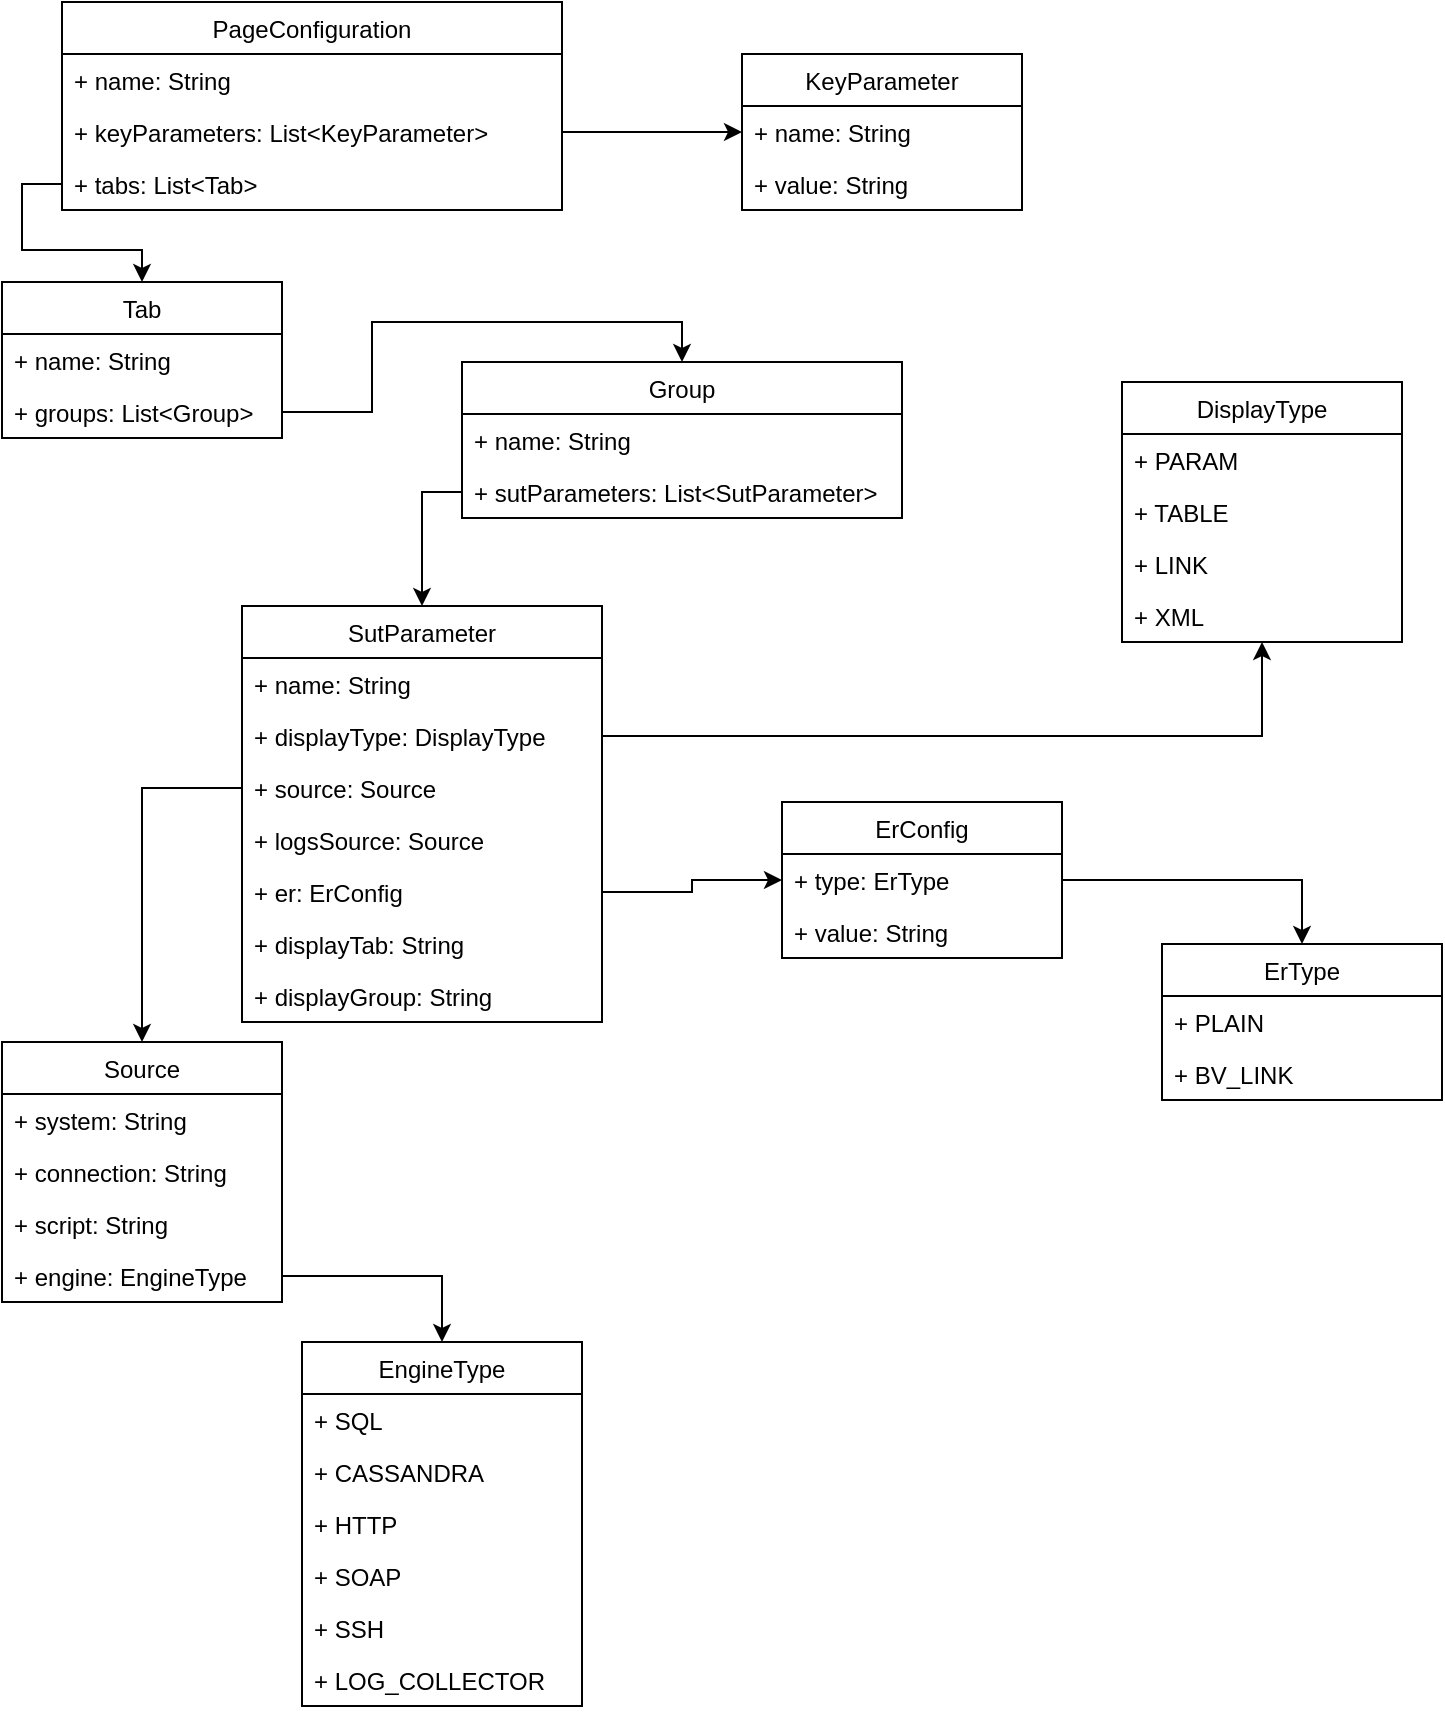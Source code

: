 <mxfile version="13.4.9" type="device"><diagram id="phBdEbreEjEJMMFXtHYd" name="UC1"><mxGraphModel dx="1422" dy="762" grid="1" gridSize="10" guides="1" tooltips="1" connect="1" arrows="1" fold="1" page="1" pageScale="1" pageWidth="850" pageHeight="1100" math="0" shadow="0"><root><mxCell id="0"/><mxCell id="1" parent="0"/><mxCell id="9JfieWNbDOq6OK3nMOpD-40" style="edgeStyle=orthogonalEdgeStyle;rounded=0;orthogonalLoop=1;jettySize=auto;html=1;exitX=1;exitY=0.5;exitDx=0;exitDy=0;" parent="1" source="9JfieWNbDOq6OK3nMOpD-12" target="9JfieWNbDOq6OK3nMOpD-22" edge="1"><mxGeometry relative="1" as="geometry"/></mxCell><mxCell id="9JfieWNbDOq6OK3nMOpD-53" style="edgeStyle=orthogonalEdgeStyle;rounded=0;orthogonalLoop=1;jettySize=auto;html=1;exitX=1;exitY=0.5;exitDx=0;exitDy=0;entryX=0.5;entryY=0;entryDx=0;entryDy=0;" parent="1" source="9JfieWNbDOq6OK3nMOpD-36" target="9JfieWNbDOq6OK3nMOpD-46" edge="1"><mxGeometry relative="1" as="geometry"/></mxCell><mxCell id="gCVUG650o2jXvS9y6orm-5" style="edgeStyle=orthogonalEdgeStyle;rounded=0;orthogonalLoop=1;jettySize=auto;html=1;exitX=1;exitY=0.5;exitDx=0;exitDy=0;entryX=0.5;entryY=0;entryDx=0;entryDy=0;" parent="1" source="9JfieWNbDOq6OK3nMOpD-27" target="gCVUG650o2jXvS9y6orm-2" edge="1"><mxGeometry relative="1" as="geometry"/></mxCell><mxCell id="9JfieWNbDOq6OK3nMOpD-22" value="KeyParameter" style="swimlane;fontStyle=0;childLayout=stackLayout;horizontal=1;startSize=26;fillColor=none;horizontalStack=0;resizeParent=1;resizeParentMax=0;resizeLast=0;collapsible=1;marginBottom=0;" parent="1" vertex="1"><mxGeometry x="390" y="66" width="140" height="78" as="geometry"/></mxCell><mxCell id="9JfieWNbDOq6OK3nMOpD-23" value="+ name: String" style="text;strokeColor=none;fillColor=none;align=left;verticalAlign=top;spacingLeft=4;spacingRight=4;overflow=hidden;rotatable=0;points=[[0,0.5],[1,0.5]];portConstraint=eastwest;" parent="9JfieWNbDOq6OK3nMOpD-22" vertex="1"><mxGeometry y="26" width="140" height="26" as="geometry"/></mxCell><mxCell id="8O_JR4bBtdh_5UOPrXl3-3" value="+ value: String" style="text;strokeColor=none;fillColor=none;align=left;verticalAlign=top;spacingLeft=4;spacingRight=4;overflow=hidden;rotatable=0;points=[[0,0.5],[1,0.5]];portConstraint=eastwest;" vertex="1" parent="9JfieWNbDOq6OK3nMOpD-22"><mxGeometry y="52" width="140" height="26" as="geometry"/></mxCell><mxCell id="8O_JR4bBtdh_5UOPrXl3-13" style="edgeStyle=orthogonalEdgeStyle;rounded=0;orthogonalLoop=1;jettySize=auto;html=1;exitX=1;exitY=0.5;exitDx=0;exitDy=0;entryX=0.5;entryY=1;entryDx=0;entryDy=0;" edge="1" parent="1" source="9JfieWNbDOq6OK3nMOpD-19" target="9JfieWNbDOq6OK3nMOpD-41"><mxGeometry relative="1" as="geometry"/></mxCell><mxCell id="8O_JR4bBtdh_5UOPrXl3-14" style="edgeStyle=orthogonalEdgeStyle;rounded=0;orthogonalLoop=1;jettySize=auto;html=1;exitX=1;exitY=0.5;exitDx=0;exitDy=0;entryX=0;entryY=0.5;entryDx=0;entryDy=0;" edge="1" parent="1" source="9JfieWNbDOq6OK3nMOpD-35" target="9JfieWNbDOq6OK3nMOpD-27"><mxGeometry relative="1" as="geometry"/></mxCell><mxCell id="8O_JR4bBtdh_5UOPrXl3-15" style="edgeStyle=orthogonalEdgeStyle;rounded=0;orthogonalLoop=1;jettySize=auto;html=1;exitX=0;exitY=0.5;exitDx=0;exitDy=0;" edge="1" parent="1" source="9JfieWNbDOq6OK3nMOpD-20" target="9JfieWNbDOq6OK3nMOpD-30"><mxGeometry relative="1" as="geometry"/></mxCell><mxCell id="9JfieWNbDOq6OK3nMOpD-10" value="PageConfiguration" style="swimlane;fontStyle=0;childLayout=stackLayout;horizontal=1;startSize=26;fillColor=none;horizontalStack=0;resizeParent=1;resizeParentMax=0;resizeLast=0;collapsible=1;marginBottom=0;" parent="1" vertex="1"><mxGeometry x="50" y="40" width="250" height="104" as="geometry"/></mxCell><mxCell id="9JfieWNbDOq6OK3nMOpD-11" value="+ name: String" style="text;strokeColor=none;fillColor=none;align=left;verticalAlign=top;spacingLeft=4;spacingRight=4;overflow=hidden;rotatable=0;points=[[0,0.5],[1,0.5]];portConstraint=eastwest;" parent="9JfieWNbDOq6OK3nMOpD-10" vertex="1"><mxGeometry y="26" width="250" height="26" as="geometry"/></mxCell><mxCell id="9JfieWNbDOq6OK3nMOpD-12" value="+ keyParameters: List&lt;KeyParameter&gt;" style="text;strokeColor=none;fillColor=none;align=left;verticalAlign=top;spacingLeft=4;spacingRight=4;overflow=hidden;rotatable=0;points=[[0,0.5],[1,0.5]];portConstraint=eastwest;" parent="9JfieWNbDOq6OK3nMOpD-10" vertex="1"><mxGeometry y="52" width="250" height="26" as="geometry"/></mxCell><mxCell id="9JfieWNbDOq6OK3nMOpD-13" value="+ tabs: List&lt;Tab&gt;" style="text;strokeColor=none;fillColor=none;align=left;verticalAlign=top;spacingLeft=4;spacingRight=4;overflow=hidden;rotatable=0;points=[[0,0.5],[1,0.5]];portConstraint=eastwest;" parent="9JfieWNbDOq6OK3nMOpD-10" vertex="1"><mxGeometry y="78" width="250" height="26" as="geometry"/></mxCell><mxCell id="8O_JR4bBtdh_5UOPrXl3-24" style="edgeStyle=orthogonalEdgeStyle;rounded=0;orthogonalLoop=1;jettySize=auto;html=1;exitX=0;exitY=0.5;exitDx=0;exitDy=0;" edge="1" parent="1" source="9JfieWNbDOq6OK3nMOpD-13" target="8O_JR4bBtdh_5UOPrXl3-17"><mxGeometry relative="1" as="geometry"/></mxCell><mxCell id="8O_JR4bBtdh_5UOPrXl3-17" value="Tab" style="swimlane;fontStyle=0;childLayout=stackLayout;horizontal=1;startSize=26;fillColor=none;horizontalStack=0;resizeParent=1;resizeParentMax=0;resizeLast=0;collapsible=1;marginBottom=0;" vertex="1" parent="1"><mxGeometry x="20" y="180" width="140" height="78" as="geometry"/></mxCell><mxCell id="8O_JR4bBtdh_5UOPrXl3-18" value="+ name: String" style="text;strokeColor=none;fillColor=none;align=left;verticalAlign=top;spacingLeft=4;spacingRight=4;overflow=hidden;rotatable=0;points=[[0,0.5],[1,0.5]];portConstraint=eastwest;" vertex="1" parent="8O_JR4bBtdh_5UOPrXl3-17"><mxGeometry y="26" width="140" height="26" as="geometry"/></mxCell><mxCell id="8O_JR4bBtdh_5UOPrXl3-19" value="+ groups: List&lt;Group&gt;" style="text;strokeColor=none;fillColor=none;align=left;verticalAlign=top;spacingLeft=4;spacingRight=4;overflow=hidden;rotatable=0;points=[[0,0.5],[1,0.5]];portConstraint=eastwest;" vertex="1" parent="8O_JR4bBtdh_5UOPrXl3-17"><mxGeometry y="52" width="140" height="26" as="geometry"/></mxCell><mxCell id="8O_JR4bBtdh_5UOPrXl3-25" style="edgeStyle=orthogonalEdgeStyle;rounded=0;orthogonalLoop=1;jettySize=auto;html=1;exitX=1;exitY=0.5;exitDx=0;exitDy=0;entryX=0.5;entryY=0;entryDx=0;entryDy=0;" edge="1" parent="1" source="8O_JR4bBtdh_5UOPrXl3-19" target="8O_JR4bBtdh_5UOPrXl3-21"><mxGeometry relative="1" as="geometry"/></mxCell><mxCell id="8O_JR4bBtdh_5UOPrXl3-21" value="Group" style="swimlane;fontStyle=0;childLayout=stackLayout;horizontal=1;startSize=26;fillColor=none;horizontalStack=0;resizeParent=1;resizeParentMax=0;resizeLast=0;collapsible=1;marginBottom=0;" vertex="1" parent="1"><mxGeometry x="250" y="220" width="220" height="78" as="geometry"/></mxCell><mxCell id="8O_JR4bBtdh_5UOPrXl3-22" value="+ name: String" style="text;strokeColor=none;fillColor=none;align=left;verticalAlign=top;spacingLeft=4;spacingRight=4;overflow=hidden;rotatable=0;points=[[0,0.5],[1,0.5]];portConstraint=eastwest;" vertex="1" parent="8O_JR4bBtdh_5UOPrXl3-21"><mxGeometry y="26" width="220" height="26" as="geometry"/></mxCell><mxCell id="8O_JR4bBtdh_5UOPrXl3-23" value="+ sutParameters: List&lt;SutParameter&gt;" style="text;strokeColor=none;fillColor=none;align=left;verticalAlign=top;spacingLeft=4;spacingRight=4;overflow=hidden;rotatable=0;points=[[0,0.5],[1,0.5]];portConstraint=eastwest;" vertex="1" parent="8O_JR4bBtdh_5UOPrXl3-21"><mxGeometry y="52" width="220" height="26" as="geometry"/></mxCell><mxCell id="9JfieWNbDOq6OK3nMOpD-18" value="SutParameter" style="swimlane;fontStyle=0;childLayout=stackLayout;horizontal=1;startSize=26;fillColor=none;horizontalStack=0;resizeParent=1;resizeParentMax=0;resizeLast=0;collapsible=1;marginBottom=0;" parent="1" vertex="1"><mxGeometry x="140" y="342" width="180" height="208" as="geometry"/></mxCell><mxCell id="8O_JR4bBtdh_5UOPrXl3-16" value="+ name: String" style="text;strokeColor=none;fillColor=none;align=left;verticalAlign=top;spacingLeft=4;spacingRight=4;overflow=hidden;rotatable=0;points=[[0,0.5],[1,0.5]];portConstraint=eastwest;" vertex="1" parent="9JfieWNbDOq6OK3nMOpD-18"><mxGeometry y="26" width="180" height="26" as="geometry"/></mxCell><mxCell id="9JfieWNbDOq6OK3nMOpD-19" value="+ displayType: DisplayType" style="text;strokeColor=none;fillColor=none;align=left;verticalAlign=top;spacingLeft=4;spacingRight=4;overflow=hidden;rotatable=0;points=[[0,0.5],[1,0.5]];portConstraint=eastwest;" parent="9JfieWNbDOq6OK3nMOpD-18" vertex="1"><mxGeometry y="52" width="180" height="26" as="geometry"/></mxCell><mxCell id="9JfieWNbDOq6OK3nMOpD-20" value="+ source: Source" style="text;strokeColor=none;fillColor=none;align=left;verticalAlign=top;spacingLeft=4;spacingRight=4;overflow=hidden;rotatable=0;points=[[0,0.5],[1,0.5]];portConstraint=eastwest;" parent="9JfieWNbDOq6OK3nMOpD-18" vertex="1"><mxGeometry y="78" width="180" height="26" as="geometry"/></mxCell><mxCell id="9JfieWNbDOq6OK3nMOpD-21" value="+ logsSource: Source" style="text;strokeColor=none;fillColor=none;align=left;verticalAlign=top;spacingLeft=4;spacingRight=4;overflow=hidden;rotatable=0;points=[[0,0.5],[1,0.5]];portConstraint=eastwest;" parent="9JfieWNbDOq6OK3nMOpD-18" vertex="1"><mxGeometry y="104" width="180" height="26" as="geometry"/></mxCell><mxCell id="9JfieWNbDOq6OK3nMOpD-35" value="+ er: ErConfig" style="text;strokeColor=none;fillColor=none;align=left;verticalAlign=top;spacingLeft=4;spacingRight=4;overflow=hidden;rotatable=0;points=[[0,0.5],[1,0.5]];portConstraint=eastwest;" parent="9JfieWNbDOq6OK3nMOpD-18" vertex="1"><mxGeometry y="130" width="180" height="26" as="geometry"/></mxCell><mxCell id="8O_JR4bBtdh_5UOPrXl3-4" value="+ displayTab: String" style="text;strokeColor=none;fillColor=none;align=left;verticalAlign=top;spacingLeft=4;spacingRight=4;overflow=hidden;rotatable=0;points=[[0,0.5],[1,0.5]];portConstraint=eastwest;" vertex="1" parent="9JfieWNbDOq6OK3nMOpD-18"><mxGeometry y="156" width="180" height="26" as="geometry"/></mxCell><mxCell id="8O_JR4bBtdh_5UOPrXl3-11" value="+ displayGroup: String" style="text;strokeColor=none;fillColor=none;align=left;verticalAlign=top;spacingLeft=4;spacingRight=4;overflow=hidden;rotatable=0;points=[[0,0.5],[1,0.5]];portConstraint=eastwest;" vertex="1" parent="9JfieWNbDOq6OK3nMOpD-18"><mxGeometry y="182" width="180" height="26" as="geometry"/></mxCell><mxCell id="8O_JR4bBtdh_5UOPrXl3-26" style="edgeStyle=orthogonalEdgeStyle;rounded=0;orthogonalLoop=1;jettySize=auto;html=1;exitX=0;exitY=0.5;exitDx=0;exitDy=0;entryX=0.5;entryY=0;entryDx=0;entryDy=0;" edge="1" parent="1" source="8O_JR4bBtdh_5UOPrXl3-23" target="9JfieWNbDOq6OK3nMOpD-18"><mxGeometry relative="1" as="geometry"/></mxCell><mxCell id="9JfieWNbDOq6OK3nMOpD-30" value="Source" style="swimlane;fontStyle=0;childLayout=stackLayout;horizontal=1;startSize=26;fillColor=none;horizontalStack=0;resizeParent=1;resizeParentMax=0;resizeLast=0;collapsible=1;marginBottom=0;" parent="1" vertex="1"><mxGeometry x="20" y="560" width="140" height="130" as="geometry"/></mxCell><mxCell id="9JfieWNbDOq6OK3nMOpD-31" value="+ system: String" style="text;strokeColor=none;fillColor=none;align=left;verticalAlign=top;spacingLeft=4;spacingRight=4;overflow=hidden;rotatable=0;points=[[0,0.5],[1,0.5]];portConstraint=eastwest;" parent="9JfieWNbDOq6OK3nMOpD-30" vertex="1"><mxGeometry y="26" width="140" height="26" as="geometry"/></mxCell><mxCell id="9JfieWNbDOq6OK3nMOpD-32" value="+ connection: String" style="text;strokeColor=none;fillColor=none;align=left;verticalAlign=top;spacingLeft=4;spacingRight=4;overflow=hidden;rotatable=0;points=[[0,0.5],[1,0.5]];portConstraint=eastwest;" parent="9JfieWNbDOq6OK3nMOpD-30" vertex="1"><mxGeometry y="52" width="140" height="26" as="geometry"/></mxCell><mxCell id="9JfieWNbDOq6OK3nMOpD-33" value="+ script: String" style="text;strokeColor=none;fillColor=none;align=left;verticalAlign=top;spacingLeft=4;spacingRight=4;overflow=hidden;rotatable=0;points=[[0,0.5],[1,0.5]];portConstraint=eastwest;" parent="9JfieWNbDOq6OK3nMOpD-30" vertex="1"><mxGeometry y="78" width="140" height="26" as="geometry"/></mxCell><mxCell id="9JfieWNbDOq6OK3nMOpD-36" value="+ engine: EngineType" style="text;strokeColor=none;fillColor=none;align=left;verticalAlign=top;spacingLeft=4;spacingRight=4;overflow=hidden;rotatable=0;points=[[0,0.5],[1,0.5]];portConstraint=eastwest;" parent="9JfieWNbDOq6OK3nMOpD-30" vertex="1"><mxGeometry y="104" width="140" height="26" as="geometry"/></mxCell><mxCell id="9JfieWNbDOq6OK3nMOpD-46" value="EngineType" style="swimlane;fontStyle=0;childLayout=stackLayout;horizontal=1;startSize=26;fillColor=none;horizontalStack=0;resizeParent=1;resizeParentMax=0;resizeLast=0;collapsible=1;marginBottom=0;" parent="1" vertex="1"><mxGeometry x="170" y="710" width="140" height="182" as="geometry"/></mxCell><mxCell id="9JfieWNbDOq6OK3nMOpD-47" value="+ SQL" style="text;strokeColor=none;fillColor=none;align=left;verticalAlign=top;spacingLeft=4;spacingRight=4;overflow=hidden;rotatable=0;points=[[0,0.5],[1,0.5]];portConstraint=eastwest;" parent="9JfieWNbDOq6OK3nMOpD-46" vertex="1"><mxGeometry y="26" width="140" height="26" as="geometry"/></mxCell><mxCell id="9JfieWNbDOq6OK3nMOpD-48" value="+ CASSANDRA" style="text;strokeColor=none;fillColor=none;align=left;verticalAlign=top;spacingLeft=4;spacingRight=4;overflow=hidden;rotatable=0;points=[[0,0.5],[1,0.5]];portConstraint=eastwest;" parent="9JfieWNbDOq6OK3nMOpD-46" vertex="1"><mxGeometry y="52" width="140" height="26" as="geometry"/></mxCell><mxCell id="9JfieWNbDOq6OK3nMOpD-49" value="+ HTTP" style="text;strokeColor=none;fillColor=none;align=left;verticalAlign=top;spacingLeft=4;spacingRight=4;overflow=hidden;rotatable=0;points=[[0,0.5],[1,0.5]];portConstraint=eastwest;" parent="9JfieWNbDOq6OK3nMOpD-46" vertex="1"><mxGeometry y="78" width="140" height="26" as="geometry"/></mxCell><mxCell id="9JfieWNbDOq6OK3nMOpD-50" value="+ SOAP" style="text;strokeColor=none;fillColor=none;align=left;verticalAlign=top;spacingLeft=4;spacingRight=4;overflow=hidden;rotatable=0;points=[[0,0.5],[1,0.5]];portConstraint=eastwest;" parent="9JfieWNbDOq6OK3nMOpD-46" vertex="1"><mxGeometry y="104" width="140" height="26" as="geometry"/></mxCell><mxCell id="9JfieWNbDOq6OK3nMOpD-51" value="+ SSH" style="text;strokeColor=none;fillColor=none;align=left;verticalAlign=top;spacingLeft=4;spacingRight=4;overflow=hidden;rotatable=0;points=[[0,0.5],[1,0.5]];portConstraint=eastwest;" parent="9JfieWNbDOq6OK3nMOpD-46" vertex="1"><mxGeometry y="130" width="140" height="26" as="geometry"/></mxCell><mxCell id="gCVUG650o2jXvS9y6orm-1" value="+ LOG_COLLECTOR" style="text;strokeColor=none;fillColor=none;align=left;verticalAlign=top;spacingLeft=4;spacingRight=4;overflow=hidden;rotatable=0;points=[[0,0.5],[1,0.5]];portConstraint=eastwest;" parent="9JfieWNbDOq6OK3nMOpD-46" vertex="1"><mxGeometry y="156" width="140" height="26" as="geometry"/></mxCell><mxCell id="9JfieWNbDOq6OK3nMOpD-41" value="DisplayType" style="swimlane;fontStyle=0;childLayout=stackLayout;horizontal=1;startSize=26;fillColor=none;horizontalStack=0;resizeParent=1;resizeParentMax=0;resizeLast=0;collapsible=1;marginBottom=0;" parent="1" vertex="1"><mxGeometry x="580" y="230" width="140" height="130" as="geometry"/></mxCell><mxCell id="9JfieWNbDOq6OK3nMOpD-42" value="+ PARAM" style="text;strokeColor=none;fillColor=none;align=left;verticalAlign=top;spacingLeft=4;spacingRight=4;overflow=hidden;rotatable=0;points=[[0,0.5],[1,0.5]];portConstraint=eastwest;" parent="9JfieWNbDOq6OK3nMOpD-41" vertex="1"><mxGeometry y="26" width="140" height="26" as="geometry"/></mxCell><mxCell id="9JfieWNbDOq6OK3nMOpD-43" value="+ TABLE" style="text;strokeColor=none;fillColor=none;align=left;verticalAlign=top;spacingLeft=4;spacingRight=4;overflow=hidden;rotatable=0;points=[[0,0.5],[1,0.5]];portConstraint=eastwest;" parent="9JfieWNbDOq6OK3nMOpD-41" vertex="1"><mxGeometry y="52" width="140" height="26" as="geometry"/></mxCell><mxCell id="9JfieWNbDOq6OK3nMOpD-44" value="+ LINK" style="text;strokeColor=none;fillColor=none;align=left;verticalAlign=top;spacingLeft=4;spacingRight=4;overflow=hidden;rotatable=0;points=[[0,0.5],[1,0.5]];portConstraint=eastwest;" parent="9JfieWNbDOq6OK3nMOpD-41" vertex="1"><mxGeometry y="78" width="140" height="26" as="geometry"/></mxCell><mxCell id="9JfieWNbDOq6OK3nMOpD-45" value="+ XML" style="text;strokeColor=none;fillColor=none;align=left;verticalAlign=top;spacingLeft=4;spacingRight=4;overflow=hidden;rotatable=0;points=[[0,0.5],[1,0.5]];portConstraint=eastwest;" parent="9JfieWNbDOq6OK3nMOpD-41" vertex="1"><mxGeometry y="104" width="140" height="26" as="geometry"/></mxCell><mxCell id="9JfieWNbDOq6OK3nMOpD-26" value="ErConfig" style="swimlane;fontStyle=0;childLayout=stackLayout;horizontal=1;startSize=26;fillColor=none;horizontalStack=0;resizeParent=1;resizeParentMax=0;resizeLast=0;collapsible=1;marginBottom=0;" parent="1" vertex="1"><mxGeometry x="410" y="440" width="140" height="78" as="geometry"/></mxCell><mxCell id="9JfieWNbDOq6OK3nMOpD-27" value="+ type: ErType" style="text;strokeColor=none;fillColor=none;align=left;verticalAlign=top;spacingLeft=4;spacingRight=4;overflow=hidden;rotatable=0;points=[[0,0.5],[1,0.5]];portConstraint=eastwest;" parent="9JfieWNbDOq6OK3nMOpD-26" vertex="1"><mxGeometry y="26" width="140" height="26" as="geometry"/></mxCell><mxCell id="9JfieWNbDOq6OK3nMOpD-28" value="+ value: String" style="text;strokeColor=none;fillColor=none;align=left;verticalAlign=top;spacingLeft=4;spacingRight=4;overflow=hidden;rotatable=0;points=[[0,0.5],[1,0.5]];portConstraint=eastwest;" parent="9JfieWNbDOq6OK3nMOpD-26" vertex="1"><mxGeometry y="52" width="140" height="26" as="geometry"/></mxCell><mxCell id="gCVUG650o2jXvS9y6orm-2" value="ErType" style="swimlane;fontStyle=0;childLayout=stackLayout;horizontal=1;startSize=26;fillColor=none;horizontalStack=0;resizeParent=1;resizeParentMax=0;resizeLast=0;collapsible=1;marginBottom=0;" parent="1" vertex="1"><mxGeometry x="600" y="511" width="140" height="78" as="geometry"/></mxCell><mxCell id="gCVUG650o2jXvS9y6orm-3" value="+ PLAIN" style="text;strokeColor=none;fillColor=none;align=left;verticalAlign=top;spacingLeft=4;spacingRight=4;overflow=hidden;rotatable=0;points=[[0,0.5],[1,0.5]];portConstraint=eastwest;" parent="gCVUG650o2jXvS9y6orm-2" vertex="1"><mxGeometry y="26" width="140" height="26" as="geometry"/></mxCell><mxCell id="gCVUG650o2jXvS9y6orm-4" value="+ BV_LINK" style="text;strokeColor=none;fillColor=none;align=left;verticalAlign=top;spacingLeft=4;spacingRight=4;overflow=hidden;rotatable=0;points=[[0,0.5],[1,0.5]];portConstraint=eastwest;" parent="gCVUG650o2jXvS9y6orm-2" vertex="1"><mxGeometry y="52" width="140" height="26" as="geometry"/></mxCell></root></mxGraphModel></diagram></mxfile>
